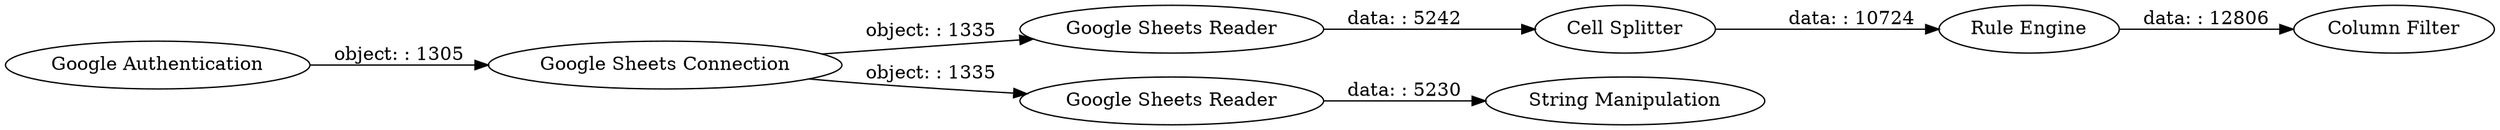 digraph {
	"-5930485003247276919_284" [label="Google Sheets Reader"]
	"-5930485003247276919_283" [label="Google Sheets Connection"]
	"-5930485003247276919_658" [label="Cell Splitter"]
	"-5930485003247276919_659" [label="String Manipulation"]
	"-5930485003247276919_282" [label="Google Sheets Reader"]
	"-5930485003247276919_285" [label="Rule Engine"]
	"-5930485003247276919_279" [label="Google Authentication"]
	"-5930485003247276919_288" [label="Column Filter"]
	"-5930485003247276919_283" -> "-5930485003247276919_282" [label="object: : 1335"]
	"-5930485003247276919_284" -> "-5930485003247276919_658" [label="data: : 5242"]
	"-5930485003247276919_282" -> "-5930485003247276919_659" [label="data: : 5230"]
	"-5930485003247276919_658" -> "-5930485003247276919_285" [label="data: : 10724"]
	"-5930485003247276919_285" -> "-5930485003247276919_288" [label="data: : 12806"]
	"-5930485003247276919_279" -> "-5930485003247276919_283" [label="object: : 1305"]
	"-5930485003247276919_283" -> "-5930485003247276919_284" [label="object: : 1335"]
	rankdir=LR
}
